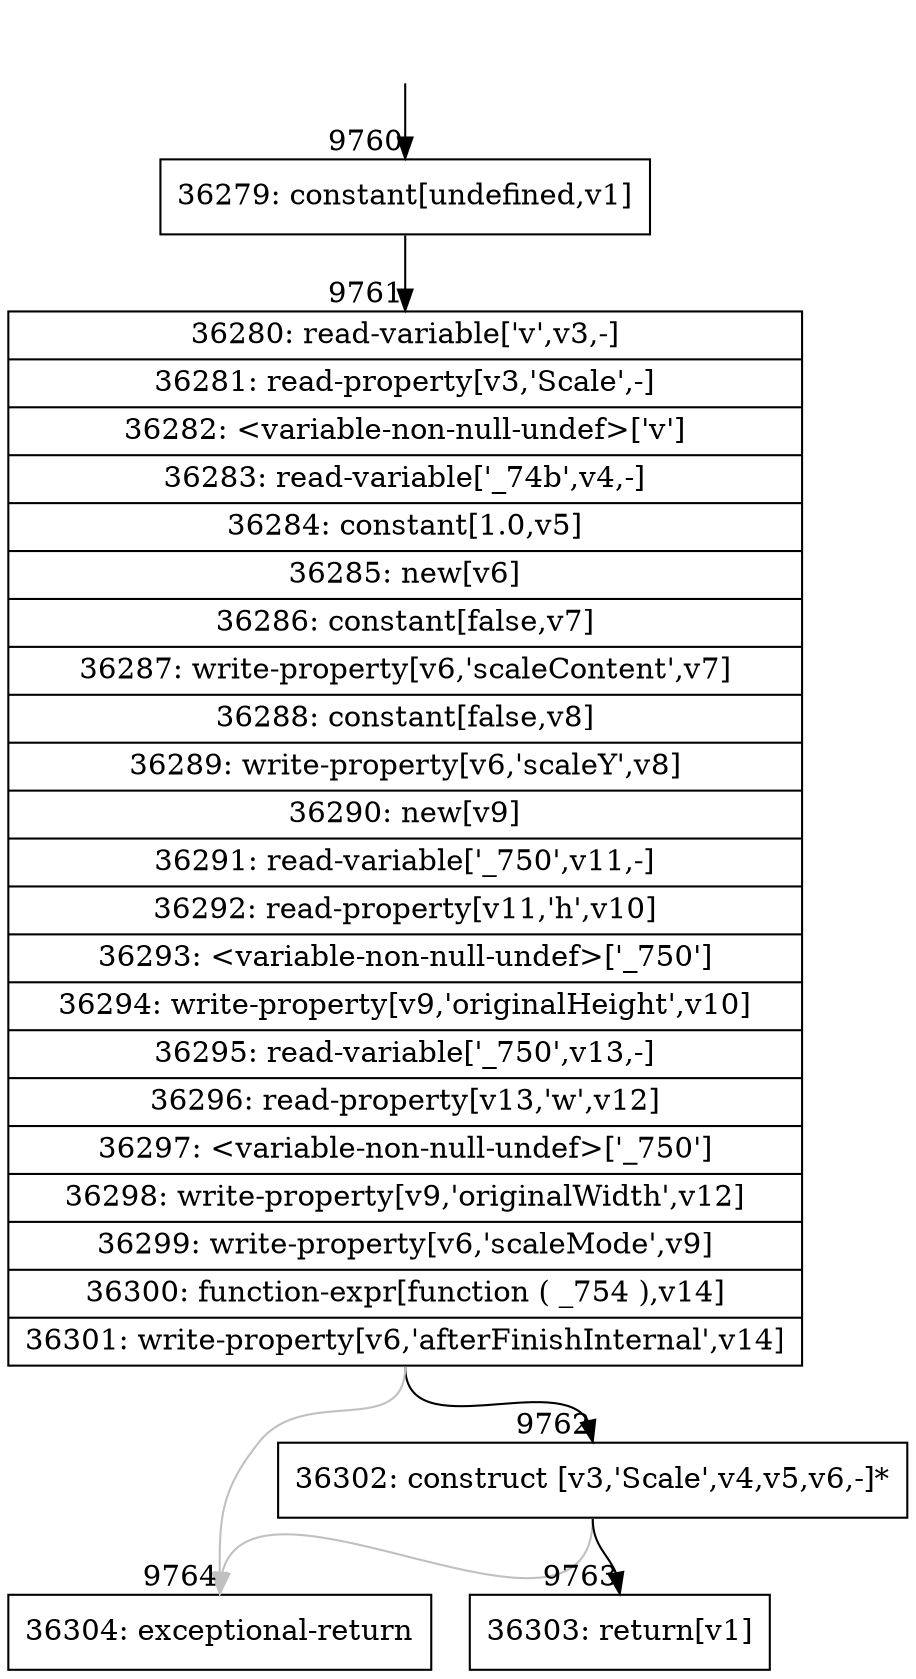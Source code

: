digraph {
rankdir="TD"
BB_entry682[shape=none,label=""];
BB_entry682 -> BB9760 [tailport=s, headport=n, headlabel="    9760"]
BB9760 [shape=record label="{36279: constant[undefined,v1]}" ] 
BB9760 -> BB9761 [tailport=s, headport=n, headlabel="      9761"]
BB9761 [shape=record label="{36280: read-variable['v',v3,-]|36281: read-property[v3,'Scale',-]|36282: \<variable-non-null-undef\>['v']|36283: read-variable['_74b',v4,-]|36284: constant[1.0,v5]|36285: new[v6]|36286: constant[false,v7]|36287: write-property[v6,'scaleContent',v7]|36288: constant[false,v8]|36289: write-property[v6,'scaleY',v8]|36290: new[v9]|36291: read-variable['_750',v11,-]|36292: read-property[v11,'h',v10]|36293: \<variable-non-null-undef\>['_750']|36294: write-property[v9,'originalHeight',v10]|36295: read-variable['_750',v13,-]|36296: read-property[v13,'w',v12]|36297: \<variable-non-null-undef\>['_750']|36298: write-property[v9,'originalWidth',v12]|36299: write-property[v6,'scaleMode',v9]|36300: function-expr[function ( _754 ),v14]|36301: write-property[v6,'afterFinishInternal',v14]}" ] 
BB9761 -> BB9762 [tailport=s, headport=n, headlabel="      9762"]
BB9761 -> BB9764 [tailport=s, headport=n, color=gray, headlabel="      9764"]
BB9762 [shape=record label="{36302: construct [v3,'Scale',v4,v5,v6,-]*}" ] 
BB9762 -> BB9763 [tailport=s, headport=n, headlabel="      9763"]
BB9762 -> BB9764 [tailport=s, headport=n, color=gray]
BB9763 [shape=record label="{36303: return[v1]}" ] 
BB9764 [shape=record label="{36304: exceptional-return}" ] 
//#$~ 6890
}
